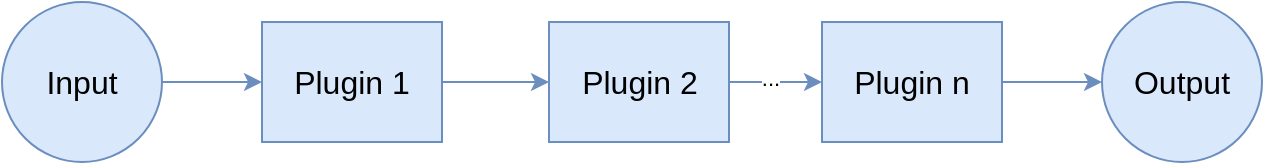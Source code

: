 <mxfile version="21.0.6" type="github">
  <diagram name="第 1 页" id="EXrj8rtqfjivyeg-g0pU">
    <mxGraphModel dx="1434" dy="828" grid="1" gridSize="10" guides="1" tooltips="1" connect="1" arrows="1" fold="1" page="1" pageScale="1" pageWidth="827" pageHeight="1169" math="0" shadow="0">
      <root>
        <mxCell id="0" />
        <mxCell id="1" parent="0" />
        <mxCell id="RXq6DhyDcQf7bVximnme-6" style="edgeStyle=orthogonalEdgeStyle;rounded=0;orthogonalLoop=1;jettySize=auto;html=1;exitX=1;exitY=0.5;exitDx=0;exitDy=0;entryX=0;entryY=0.5;entryDx=0;entryDy=0;fontSize=16;fillColor=#dae8fc;strokeColor=#6c8ebf;" edge="1" parent="1" source="RXq6DhyDcQf7bVximnme-1" target="RXq6DhyDcQf7bVximnme-3">
          <mxGeometry relative="1" as="geometry" />
        </mxCell>
        <mxCell id="RXq6DhyDcQf7bVximnme-1" value="Input" style="ellipse;whiteSpace=wrap;html=1;aspect=fixed;fontSize=16;fillColor=#dae8fc;strokeColor=#6c8ebf;" vertex="1" parent="1">
          <mxGeometry x="50" y="260" width="80" height="80" as="geometry" />
        </mxCell>
        <mxCell id="RXq6DhyDcQf7bVximnme-2" value="Output" style="ellipse;whiteSpace=wrap;html=1;aspect=fixed;fontSize=16;fillColor=#dae8fc;strokeColor=#6c8ebf;" vertex="1" parent="1">
          <mxGeometry x="600" y="260" width="80" height="80" as="geometry" />
        </mxCell>
        <mxCell id="RXq6DhyDcQf7bVximnme-7" style="edgeStyle=orthogonalEdgeStyle;rounded=0;orthogonalLoop=1;jettySize=auto;html=1;exitX=1;exitY=0.5;exitDx=0;exitDy=0;entryX=0;entryY=0.5;entryDx=0;entryDy=0;fontSize=16;fillColor=#dae8fc;strokeColor=#6c8ebf;" edge="1" parent="1" source="RXq6DhyDcQf7bVximnme-3" target="RXq6DhyDcQf7bVximnme-4">
          <mxGeometry relative="1" as="geometry" />
        </mxCell>
        <mxCell id="RXq6DhyDcQf7bVximnme-3" value="Plugin 1" style="rounded=0;whiteSpace=wrap;html=1;fontSize=16;fillColor=#dae8fc;strokeColor=#6c8ebf;" vertex="1" parent="1">
          <mxGeometry x="180" y="270" width="90" height="60" as="geometry" />
        </mxCell>
        <mxCell id="RXq6DhyDcQf7bVximnme-8" style="edgeStyle=orthogonalEdgeStyle;rounded=0;orthogonalLoop=1;jettySize=auto;html=1;exitX=1;exitY=0.5;exitDx=0;exitDy=0;entryX=0;entryY=0.5;entryDx=0;entryDy=0;fontSize=16;fillColor=#dae8fc;strokeColor=#6c8ebf;" edge="1" parent="1" source="RXq6DhyDcQf7bVximnme-4" target="RXq6DhyDcQf7bVximnme-5">
          <mxGeometry relative="1" as="geometry" />
        </mxCell>
        <mxCell id="RXq6DhyDcQf7bVximnme-10" value="..." style="edgeLabel;html=1;align=center;verticalAlign=middle;resizable=0;points=[];" vertex="1" connectable="0" parent="RXq6DhyDcQf7bVximnme-8">
          <mxGeometry x="-0.161" y="2" relative="1" as="geometry">
            <mxPoint x="1" as="offset" />
          </mxGeometry>
        </mxCell>
        <mxCell id="RXq6DhyDcQf7bVximnme-4" value="Plugin 2" style="rounded=0;whiteSpace=wrap;html=1;fontSize=16;fillColor=#dae8fc;strokeColor=#6c8ebf;" vertex="1" parent="1">
          <mxGeometry x="323.5" y="270" width="90" height="60" as="geometry" />
        </mxCell>
        <mxCell id="RXq6DhyDcQf7bVximnme-9" style="edgeStyle=orthogonalEdgeStyle;rounded=0;orthogonalLoop=1;jettySize=auto;html=1;exitX=1;exitY=0.5;exitDx=0;exitDy=0;entryX=0;entryY=0.5;entryDx=0;entryDy=0;fontSize=16;fillColor=#dae8fc;strokeColor=#6c8ebf;" edge="1" parent="1" source="RXq6DhyDcQf7bVximnme-5" target="RXq6DhyDcQf7bVximnme-2">
          <mxGeometry relative="1" as="geometry" />
        </mxCell>
        <mxCell id="RXq6DhyDcQf7bVximnme-5" value="Plugin n" style="rounded=0;whiteSpace=wrap;html=1;fontSize=16;fillColor=#dae8fc;strokeColor=#6c8ebf;" vertex="1" parent="1">
          <mxGeometry x="460" y="270" width="90" height="60" as="geometry" />
        </mxCell>
      </root>
    </mxGraphModel>
  </diagram>
</mxfile>
